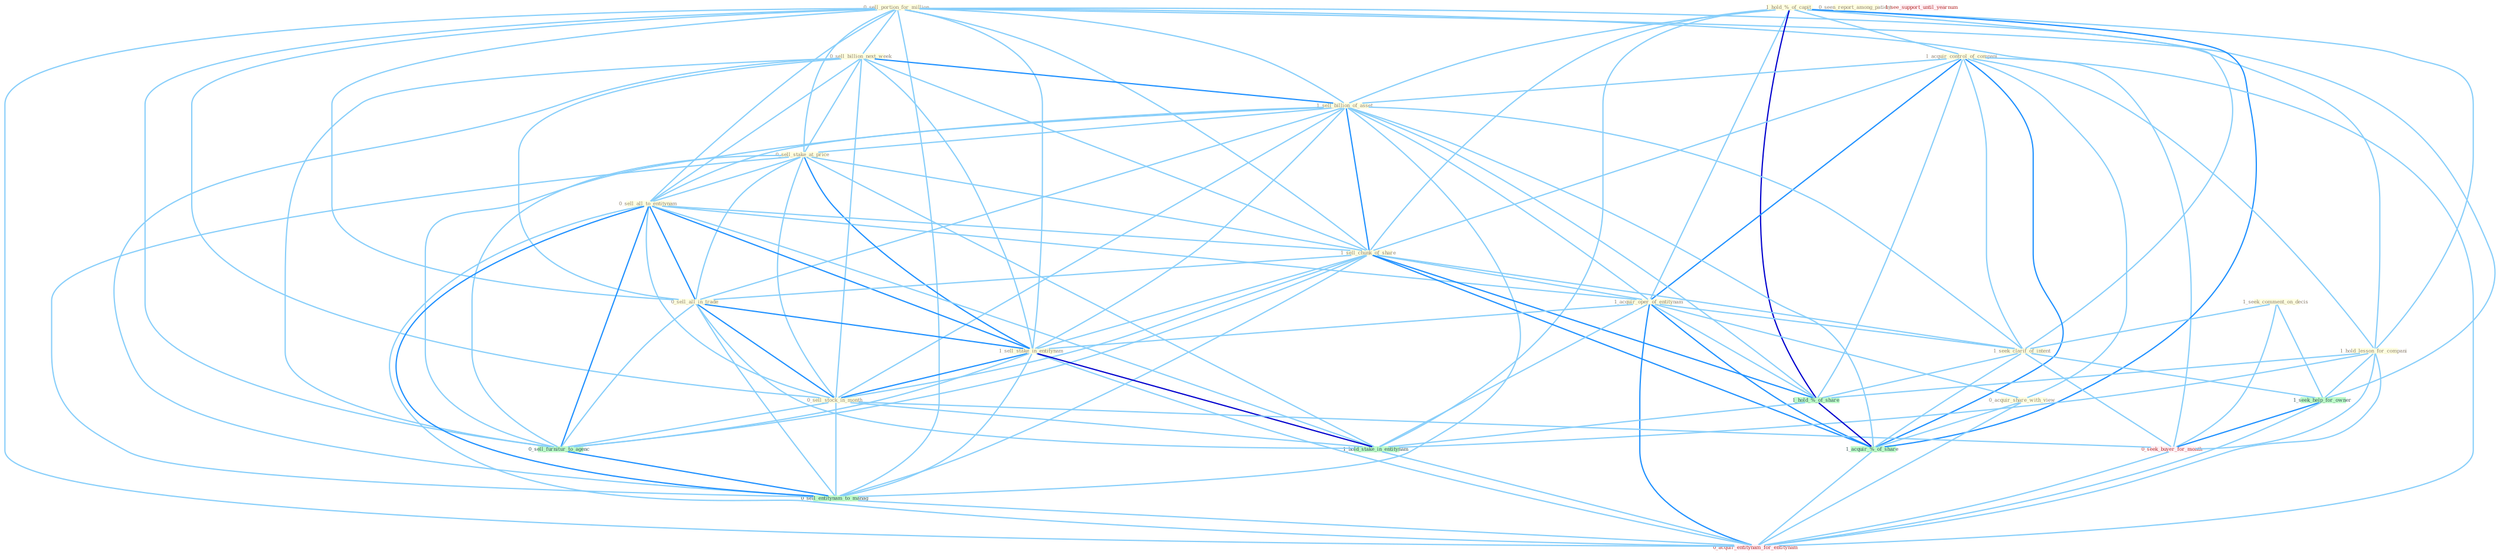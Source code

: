 Graph G{ 
    node
    [shape=polygon,style=filled,width=.5,height=.06,color="#BDFCC9",fixedsize=true,fontsize=4,
    fontcolor="#2f4f4f"];
    {node
    [color="#ffffe0", fontcolor="#8b7d6b"] "0_sell_portion_for_million " "1_hold_%_of_capit " "0_sell_billion_next_week " "1_acquir_control_of_compani " "1_sell_billion_of_asset " "0_sell_stake_at_price " "1_seek_comment_on_decis " "0_seen_report_among_patient " "0_sell_all_to_entitynam " "1_sell_chunk_of_share " "1_hold_lesson_for_compani " "1_acquir_oper_of_entitynam " "0_sell_all_in_trade " "1_sell_stake_in_entitynam " "1_seek_clarif_of_intent " "0_sell_stock_in_month " "0_acquir_share_with_view "}
{node [color="#fff0f5", fontcolor="#b22222"] "0_seek_buyer_for_month " "1_see_support_until_yearnum " "0_acquir_entitynam_for_entitynam "}
edge [color="#B0E2FF"];

	"0_sell_portion_for_million " -- "0_sell_billion_next_week " [w="1", color="#87cefa" ];
	"0_sell_portion_for_million " -- "1_sell_billion_of_asset " [w="1", color="#87cefa" ];
	"0_sell_portion_for_million " -- "0_sell_stake_at_price " [w="1", color="#87cefa" ];
	"0_sell_portion_for_million " -- "0_sell_all_to_entitynam " [w="1", color="#87cefa" ];
	"0_sell_portion_for_million " -- "1_sell_chunk_of_share " [w="1", color="#87cefa" ];
	"0_sell_portion_for_million " -- "1_hold_lesson_for_compani " [w="1", color="#87cefa" ];
	"0_sell_portion_for_million " -- "0_sell_all_in_trade " [w="1", color="#87cefa" ];
	"0_sell_portion_for_million " -- "1_sell_stake_in_entitynam " [w="1", color="#87cefa" ];
	"0_sell_portion_for_million " -- "0_sell_stock_in_month " [w="1", color="#87cefa" ];
	"0_sell_portion_for_million " -- "1_seek_help_for_owner " [w="1", color="#87cefa" ];
	"0_sell_portion_for_million " -- "0_seek_buyer_for_month " [w="1", color="#87cefa" ];
	"0_sell_portion_for_million " -- "0_sell_furnitur_to_agenc " [w="1", color="#87cefa" ];
	"0_sell_portion_for_million " -- "0_sell_entitynam_to_manag " [w="1", color="#87cefa" ];
	"0_sell_portion_for_million " -- "0_acquir_entitynam_for_entitynam " [w="1", color="#87cefa" ];
	"1_hold_%_of_capit " -- "1_acquir_control_of_compani " [w="1", color="#87cefa" ];
	"1_hold_%_of_capit " -- "1_sell_billion_of_asset " [w="1", color="#87cefa" ];
	"1_hold_%_of_capit " -- "1_sell_chunk_of_share " [w="1", color="#87cefa" ];
	"1_hold_%_of_capit " -- "1_hold_lesson_for_compani " [w="1", color="#87cefa" ];
	"1_hold_%_of_capit " -- "1_acquir_oper_of_entitynam " [w="1", color="#87cefa" ];
	"1_hold_%_of_capit " -- "1_seek_clarif_of_intent " [w="1", color="#87cefa" ];
	"1_hold_%_of_capit " -- "1_hold_%_of_share " [w="3", color="#0000cd" , len=0.6];
	"1_hold_%_of_capit " -- "1_hold_stake_in_entitynam " [w="1", color="#87cefa" ];
	"1_hold_%_of_capit " -- "1_acquir_%_of_share " [w="2", color="#1e90ff" , len=0.8];
	"0_sell_billion_next_week " -- "1_sell_billion_of_asset " [w="2", color="#1e90ff" , len=0.8];
	"0_sell_billion_next_week " -- "0_sell_stake_at_price " [w="1", color="#87cefa" ];
	"0_sell_billion_next_week " -- "0_sell_all_to_entitynam " [w="1", color="#87cefa" ];
	"0_sell_billion_next_week " -- "1_sell_chunk_of_share " [w="1", color="#87cefa" ];
	"0_sell_billion_next_week " -- "0_sell_all_in_trade " [w="1", color="#87cefa" ];
	"0_sell_billion_next_week " -- "1_sell_stake_in_entitynam " [w="1", color="#87cefa" ];
	"0_sell_billion_next_week " -- "0_sell_stock_in_month " [w="1", color="#87cefa" ];
	"0_sell_billion_next_week " -- "0_sell_furnitur_to_agenc " [w="1", color="#87cefa" ];
	"0_sell_billion_next_week " -- "0_sell_entitynam_to_manag " [w="1", color="#87cefa" ];
	"1_acquir_control_of_compani " -- "1_sell_billion_of_asset " [w="1", color="#87cefa" ];
	"1_acquir_control_of_compani " -- "1_sell_chunk_of_share " [w="1", color="#87cefa" ];
	"1_acquir_control_of_compani " -- "1_hold_lesson_for_compani " [w="1", color="#87cefa" ];
	"1_acquir_control_of_compani " -- "1_acquir_oper_of_entitynam " [w="2", color="#1e90ff" , len=0.8];
	"1_acquir_control_of_compani " -- "1_seek_clarif_of_intent " [w="1", color="#87cefa" ];
	"1_acquir_control_of_compani " -- "0_acquir_share_with_view " [w="1", color="#87cefa" ];
	"1_acquir_control_of_compani " -- "1_hold_%_of_share " [w="1", color="#87cefa" ];
	"1_acquir_control_of_compani " -- "1_acquir_%_of_share " [w="2", color="#1e90ff" , len=0.8];
	"1_acquir_control_of_compani " -- "0_acquir_entitynam_for_entitynam " [w="1", color="#87cefa" ];
	"1_sell_billion_of_asset " -- "0_sell_stake_at_price " [w="1", color="#87cefa" ];
	"1_sell_billion_of_asset " -- "0_sell_all_to_entitynam " [w="1", color="#87cefa" ];
	"1_sell_billion_of_asset " -- "1_sell_chunk_of_share " [w="2", color="#1e90ff" , len=0.8];
	"1_sell_billion_of_asset " -- "1_acquir_oper_of_entitynam " [w="1", color="#87cefa" ];
	"1_sell_billion_of_asset " -- "0_sell_all_in_trade " [w="1", color="#87cefa" ];
	"1_sell_billion_of_asset " -- "1_sell_stake_in_entitynam " [w="1", color="#87cefa" ];
	"1_sell_billion_of_asset " -- "1_seek_clarif_of_intent " [w="1", color="#87cefa" ];
	"1_sell_billion_of_asset " -- "0_sell_stock_in_month " [w="1", color="#87cefa" ];
	"1_sell_billion_of_asset " -- "1_hold_%_of_share " [w="1", color="#87cefa" ];
	"1_sell_billion_of_asset " -- "1_acquir_%_of_share " [w="1", color="#87cefa" ];
	"1_sell_billion_of_asset " -- "0_sell_furnitur_to_agenc " [w="1", color="#87cefa" ];
	"1_sell_billion_of_asset " -- "0_sell_entitynam_to_manag " [w="1", color="#87cefa" ];
	"0_sell_stake_at_price " -- "0_sell_all_to_entitynam " [w="1", color="#87cefa" ];
	"0_sell_stake_at_price " -- "1_sell_chunk_of_share " [w="1", color="#87cefa" ];
	"0_sell_stake_at_price " -- "0_sell_all_in_trade " [w="1", color="#87cefa" ];
	"0_sell_stake_at_price " -- "1_sell_stake_in_entitynam " [w="2", color="#1e90ff" , len=0.8];
	"0_sell_stake_at_price " -- "0_sell_stock_in_month " [w="1", color="#87cefa" ];
	"0_sell_stake_at_price " -- "1_hold_stake_in_entitynam " [w="1", color="#87cefa" ];
	"0_sell_stake_at_price " -- "0_sell_furnitur_to_agenc " [w="1", color="#87cefa" ];
	"0_sell_stake_at_price " -- "0_sell_entitynam_to_manag " [w="1", color="#87cefa" ];
	"1_seek_comment_on_decis " -- "1_seek_clarif_of_intent " [w="1", color="#87cefa" ];
	"1_seek_comment_on_decis " -- "1_seek_help_for_owner " [w="1", color="#87cefa" ];
	"1_seek_comment_on_decis " -- "0_seek_buyer_for_month " [w="1", color="#87cefa" ];
	"0_sell_all_to_entitynam " -- "1_sell_chunk_of_share " [w="1", color="#87cefa" ];
	"0_sell_all_to_entitynam " -- "1_acquir_oper_of_entitynam " [w="1", color="#87cefa" ];
	"0_sell_all_to_entitynam " -- "0_sell_all_in_trade " [w="2", color="#1e90ff" , len=0.8];
	"0_sell_all_to_entitynam " -- "1_sell_stake_in_entitynam " [w="2", color="#1e90ff" , len=0.8];
	"0_sell_all_to_entitynam " -- "0_sell_stock_in_month " [w="1", color="#87cefa" ];
	"0_sell_all_to_entitynam " -- "1_hold_stake_in_entitynam " [w="1", color="#87cefa" ];
	"0_sell_all_to_entitynam " -- "0_sell_furnitur_to_agenc " [w="2", color="#1e90ff" , len=0.8];
	"0_sell_all_to_entitynam " -- "0_sell_entitynam_to_manag " [w="2", color="#1e90ff" , len=0.8];
	"0_sell_all_to_entitynam " -- "0_acquir_entitynam_for_entitynam " [w="1", color="#87cefa" ];
	"1_sell_chunk_of_share " -- "1_acquir_oper_of_entitynam " [w="1", color="#87cefa" ];
	"1_sell_chunk_of_share " -- "0_sell_all_in_trade " [w="1", color="#87cefa" ];
	"1_sell_chunk_of_share " -- "1_sell_stake_in_entitynam " [w="1", color="#87cefa" ];
	"1_sell_chunk_of_share " -- "1_seek_clarif_of_intent " [w="1", color="#87cefa" ];
	"1_sell_chunk_of_share " -- "0_sell_stock_in_month " [w="1", color="#87cefa" ];
	"1_sell_chunk_of_share " -- "1_hold_%_of_share " [w="2", color="#1e90ff" , len=0.8];
	"1_sell_chunk_of_share " -- "1_acquir_%_of_share " [w="2", color="#1e90ff" , len=0.8];
	"1_sell_chunk_of_share " -- "0_sell_furnitur_to_agenc " [w="1", color="#87cefa" ];
	"1_sell_chunk_of_share " -- "0_sell_entitynam_to_manag " [w="1", color="#87cefa" ];
	"1_hold_lesson_for_compani " -- "1_hold_%_of_share " [w="1", color="#87cefa" ];
	"1_hold_lesson_for_compani " -- "1_hold_stake_in_entitynam " [w="1", color="#87cefa" ];
	"1_hold_lesson_for_compani " -- "1_seek_help_for_owner " [w="1", color="#87cefa" ];
	"1_hold_lesson_for_compani " -- "0_seek_buyer_for_month " [w="1", color="#87cefa" ];
	"1_hold_lesson_for_compani " -- "0_acquir_entitynam_for_entitynam " [w="1", color="#87cefa" ];
	"1_acquir_oper_of_entitynam " -- "1_sell_stake_in_entitynam " [w="1", color="#87cefa" ];
	"1_acquir_oper_of_entitynam " -- "1_seek_clarif_of_intent " [w="1", color="#87cefa" ];
	"1_acquir_oper_of_entitynam " -- "0_acquir_share_with_view " [w="1", color="#87cefa" ];
	"1_acquir_oper_of_entitynam " -- "1_hold_%_of_share " [w="1", color="#87cefa" ];
	"1_acquir_oper_of_entitynam " -- "1_hold_stake_in_entitynam " [w="1", color="#87cefa" ];
	"1_acquir_oper_of_entitynam " -- "1_acquir_%_of_share " [w="2", color="#1e90ff" , len=0.8];
	"1_acquir_oper_of_entitynam " -- "0_acquir_entitynam_for_entitynam " [w="2", color="#1e90ff" , len=0.8];
	"0_sell_all_in_trade " -- "1_sell_stake_in_entitynam " [w="2", color="#1e90ff" , len=0.8];
	"0_sell_all_in_trade " -- "0_sell_stock_in_month " [w="2", color="#1e90ff" , len=0.8];
	"0_sell_all_in_trade " -- "1_hold_stake_in_entitynam " [w="1", color="#87cefa" ];
	"0_sell_all_in_trade " -- "0_sell_furnitur_to_agenc " [w="1", color="#87cefa" ];
	"0_sell_all_in_trade " -- "0_sell_entitynam_to_manag " [w="1", color="#87cefa" ];
	"1_sell_stake_in_entitynam " -- "0_sell_stock_in_month " [w="2", color="#1e90ff" , len=0.8];
	"1_sell_stake_in_entitynam " -- "1_hold_stake_in_entitynam " [w="3", color="#0000cd" , len=0.6];
	"1_sell_stake_in_entitynam " -- "0_sell_furnitur_to_agenc " [w="1", color="#87cefa" ];
	"1_sell_stake_in_entitynam " -- "0_sell_entitynam_to_manag " [w="1", color="#87cefa" ];
	"1_sell_stake_in_entitynam " -- "0_acquir_entitynam_for_entitynam " [w="1", color="#87cefa" ];
	"1_seek_clarif_of_intent " -- "1_hold_%_of_share " [w="1", color="#87cefa" ];
	"1_seek_clarif_of_intent " -- "1_seek_help_for_owner " [w="1", color="#87cefa" ];
	"1_seek_clarif_of_intent " -- "0_seek_buyer_for_month " [w="1", color="#87cefa" ];
	"1_seek_clarif_of_intent " -- "1_acquir_%_of_share " [w="1", color="#87cefa" ];
	"0_sell_stock_in_month " -- "1_hold_stake_in_entitynam " [w="1", color="#87cefa" ];
	"0_sell_stock_in_month " -- "0_seek_buyer_for_month " [w="1", color="#87cefa" ];
	"0_sell_stock_in_month " -- "0_sell_furnitur_to_agenc " [w="1", color="#87cefa" ];
	"0_sell_stock_in_month " -- "0_sell_entitynam_to_manag " [w="1", color="#87cefa" ];
	"0_acquir_share_with_view " -- "1_acquir_%_of_share " [w="1", color="#87cefa" ];
	"0_acquir_share_with_view " -- "0_acquir_entitynam_for_entitynam " [w="1", color="#87cefa" ];
	"1_hold_%_of_share " -- "1_hold_stake_in_entitynam " [w="1", color="#87cefa" ];
	"1_hold_%_of_share " -- "1_acquir_%_of_share " [w="3", color="#0000cd" , len=0.6];
	"1_hold_stake_in_entitynam " -- "0_acquir_entitynam_for_entitynam " [w="1", color="#87cefa" ];
	"1_seek_help_for_owner " -- "0_seek_buyer_for_month " [w="2", color="#1e90ff" , len=0.8];
	"1_seek_help_for_owner " -- "0_acquir_entitynam_for_entitynam " [w="1", color="#87cefa" ];
	"0_seek_buyer_for_month " -- "0_acquir_entitynam_for_entitynam " [w="1", color="#87cefa" ];
	"1_acquir_%_of_share " -- "0_acquir_entitynam_for_entitynam " [w="1", color="#87cefa" ];
	"0_sell_furnitur_to_agenc " -- "0_sell_entitynam_to_manag " [w="2", color="#1e90ff" , len=0.8];
	"0_sell_entitynam_to_manag " -- "0_acquir_entitynam_for_entitynam " [w="1", color="#87cefa" ];
}